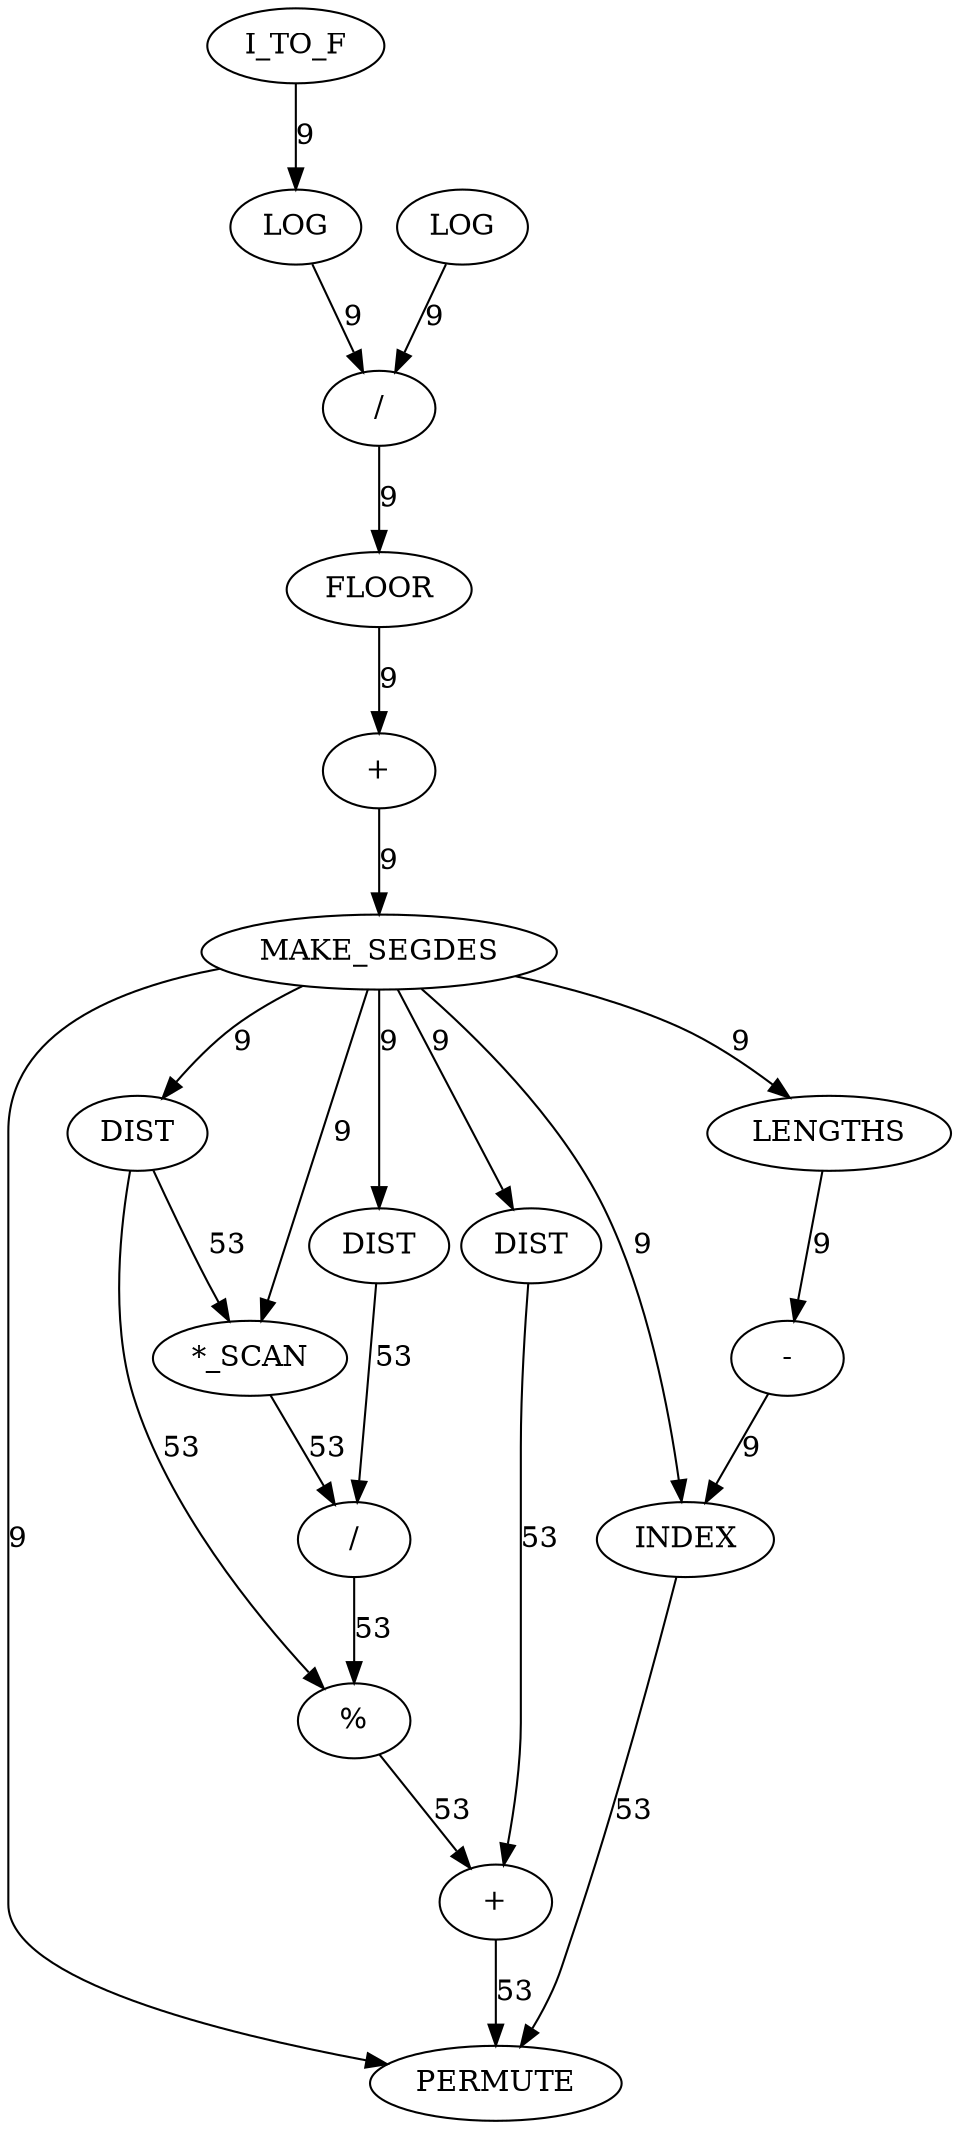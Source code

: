 digraph {
	ep_B_INST_8240 [label="+" cost=771]
	ep_B_INST_8188 [label=LOG cost=3484]
	ep_B_INST_8246 [label=LENGTHS cost=342]
	ep_B_INST_8248 [label="-" cost=818]
	ep_B_INST_8218 [label=DIST cost=257]
	ep_B_INST_8264 [label=PERMUTE cost=4557]
	ep_B_INST_8198 [label=MAKE_SEGDES cost=257]
	ep_B_INST_8206 [label="*_SCAN" cost=945]
	ep_B_INST_8211 [label=DIST cost=300]
	ep_B_INST_8256 [label=INDEX cost=9113]
	ep_B_INST_8226 [label="/" cost=2061]
	ep_B_INST_8204 [label=DIST cost=176]
	ep_B_INST_8190 [label=LOG cost=259]
	ep_B_INST_8195 [label="+" cost=774]
	ep_B_INST_8185 [label=I_TO_F cost=1807]
	ep_B_INST_8193 [label="/" cost=814]
	ep_B_INST_8237 [label="%" cost=1032]
	ep_B_INST_8194 [label=FLOOR cost=906]
	ep_B_INST_8240 -> ep_B_INST_8264 [label=53 cost=53]
	ep_B_INST_8188 -> ep_B_INST_8193 [label=9 cost=9]
	ep_B_INST_8246 -> ep_B_INST_8248 [label=9 cost=9]
	ep_B_INST_8248 -> ep_B_INST_8256 [label=9 cost=9]
	ep_B_INST_8218 -> ep_B_INST_8240 [label=53 cost=53]
	ep_B_INST_8198 -> ep_B_INST_8204 [label=9 cost=9]
	ep_B_INST_8198 -> ep_B_INST_8206 [label=9 cost=9]
	ep_B_INST_8198 -> ep_B_INST_8211 [label=9 cost=9]
	ep_B_INST_8198 -> ep_B_INST_8218 [label=9 cost=9]
	ep_B_INST_8198 -> ep_B_INST_8246 [label=9 cost=9]
	ep_B_INST_8198 -> ep_B_INST_8256 [label=9 cost=9]
	ep_B_INST_8198 -> ep_B_INST_8264 [label=9 cost=9]
	ep_B_INST_8206 -> ep_B_INST_8226 [label=53 cost=53]
	ep_B_INST_8211 -> ep_B_INST_8226 [label=53 cost=53]
	ep_B_INST_8256 -> ep_B_INST_8264 [label=53 cost=53]
	ep_B_INST_8226 -> ep_B_INST_8237 [label=53 cost=53]
	ep_B_INST_8204 -> ep_B_INST_8206 [label=53 cost=53]
	ep_B_INST_8204 -> ep_B_INST_8237 [label=53 cost=53]
	ep_B_INST_8190 -> ep_B_INST_8193 [label=9 cost=9]
	ep_B_INST_8195 -> ep_B_INST_8198 [label=9 cost=9]
	ep_B_INST_8185 -> ep_B_INST_8188 [label=9 cost=9]
	ep_B_INST_8193 -> ep_B_INST_8194 [label=9 cost=9]
	ep_B_INST_8237 -> ep_B_INST_8240 [label=53 cost=53]
	ep_B_INST_8194 -> ep_B_INST_8195 [label=9 cost=9]
}
